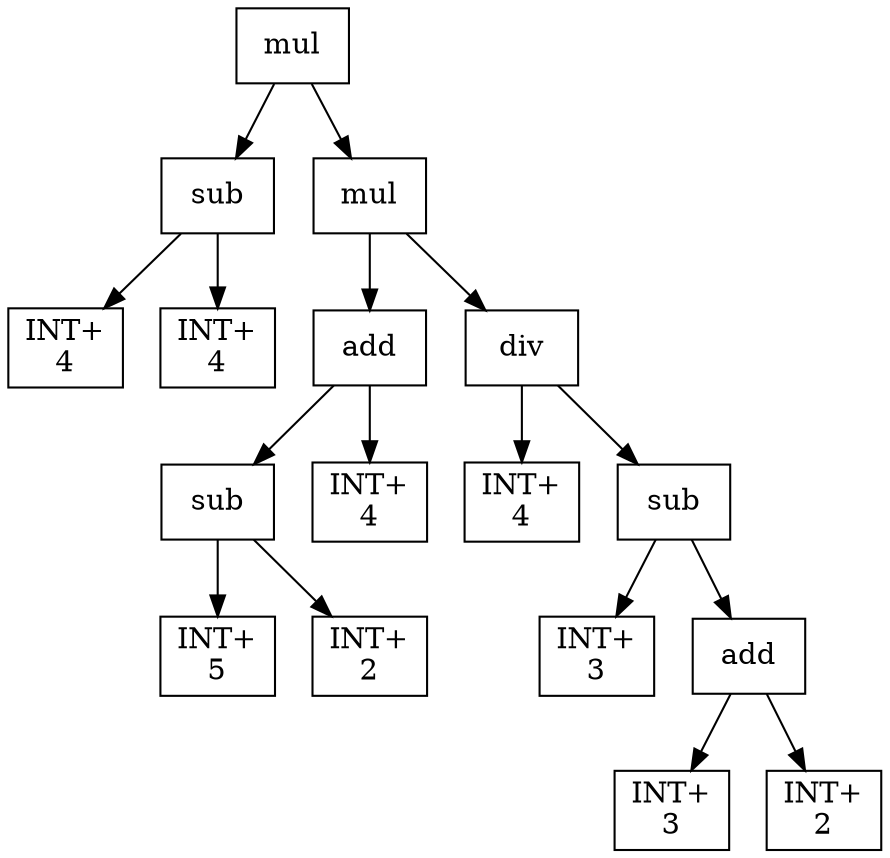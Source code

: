 digraph expr {
  node [shape=box];
  n1 [label="mul"];
  n2 [label="sub"];
  n3 [label="INT+\n4"];
  n4 [label="INT+\n4"];
  n2 -> n3;
  n2 -> n4;
  n5 [label="mul"];
  n6 [label="add"];
  n7 [label="sub"];
  n8 [label="INT+\n5"];
  n9 [label="INT+\n2"];
  n7 -> n8;
  n7 -> n9;
  n10 [label="INT+\n4"];
  n6 -> n7;
  n6 -> n10;
  n11 [label="div"];
  n12 [label="INT+\n4"];
  n13 [label="sub"];
  n14 [label="INT+\n3"];
  n15 [label="add"];
  n16 [label="INT+\n3"];
  n17 [label="INT+\n2"];
  n15 -> n16;
  n15 -> n17;
  n13 -> n14;
  n13 -> n15;
  n11 -> n12;
  n11 -> n13;
  n5 -> n6;
  n5 -> n11;
  n1 -> n2;
  n1 -> n5;
}